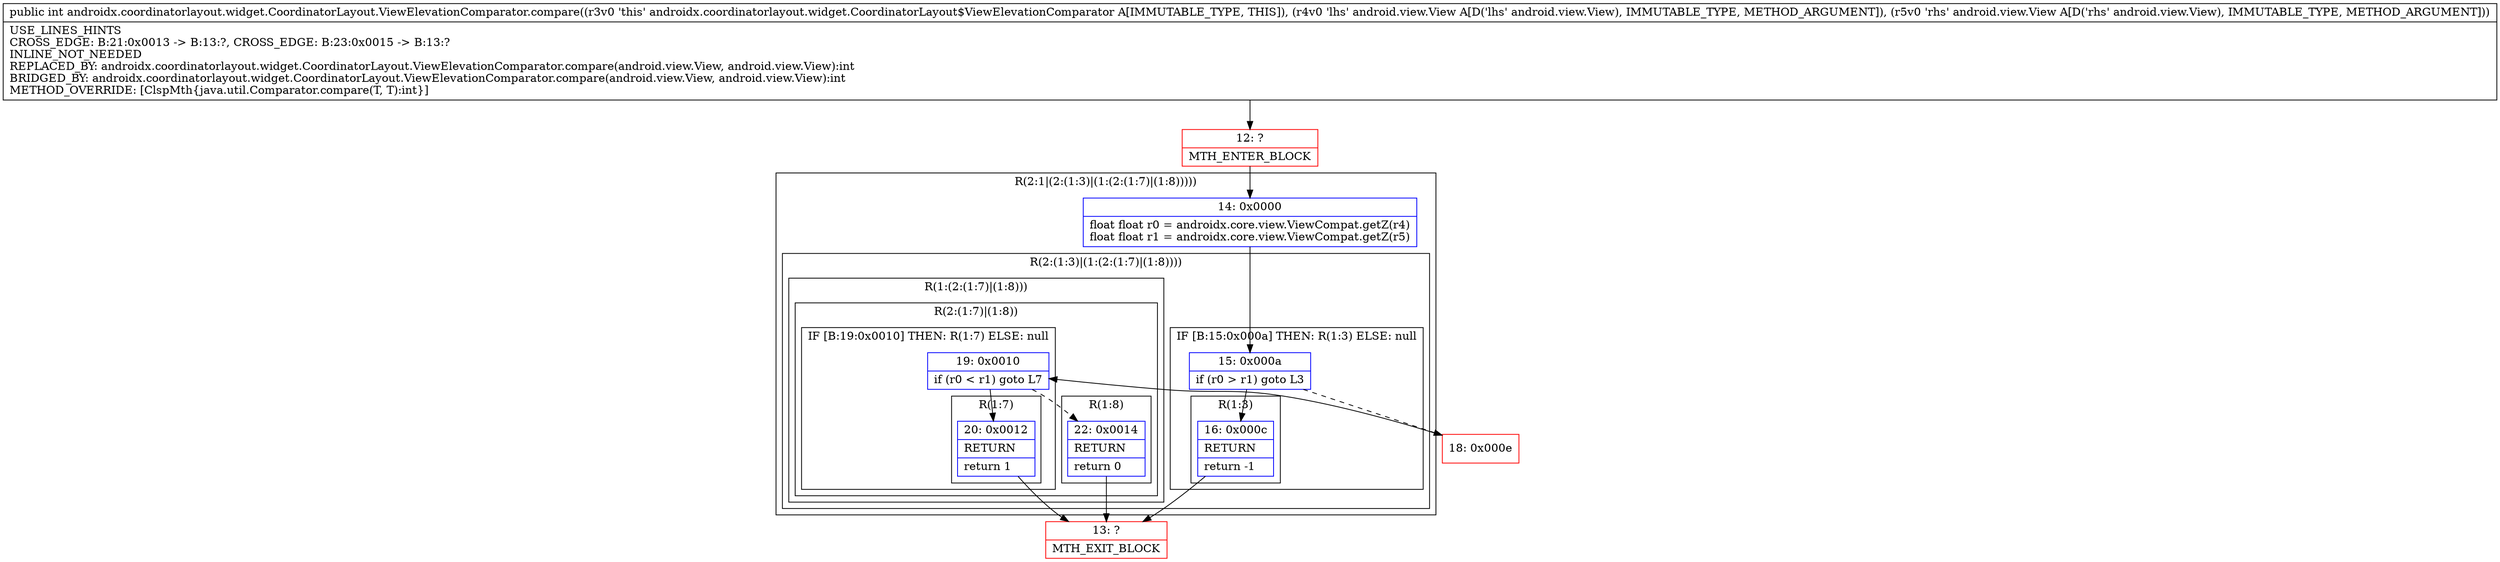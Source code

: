 digraph "CFG forandroidx.coordinatorlayout.widget.CoordinatorLayout.ViewElevationComparator.compare(Landroid\/view\/View;Landroid\/view\/View;)I" {
subgraph cluster_Region_210915455 {
label = "R(2:1|(2:(1:3)|(1:(2:(1:7)|(1:8)))))";
node [shape=record,color=blue];
Node_14 [shape=record,label="{14\:\ 0x0000|float float r0 = androidx.core.view.ViewCompat.getZ(r4)\lfloat float r1 = androidx.core.view.ViewCompat.getZ(r5)\l}"];
subgraph cluster_Region_1850394375 {
label = "R(2:(1:3)|(1:(2:(1:7)|(1:8))))";
node [shape=record,color=blue];
subgraph cluster_IfRegion_1397666500 {
label = "IF [B:15:0x000a] THEN: R(1:3) ELSE: null";
node [shape=record,color=blue];
Node_15 [shape=record,label="{15\:\ 0x000a|if (r0 \> r1) goto L3\l}"];
subgraph cluster_Region_1189008227 {
label = "R(1:3)";
node [shape=record,color=blue];
Node_16 [shape=record,label="{16\:\ 0x000c|RETURN\l|return \-1\l}"];
}
}
subgraph cluster_Region_449753011 {
label = "R(1:(2:(1:7)|(1:8)))";
node [shape=record,color=blue];
subgraph cluster_Region_965121779 {
label = "R(2:(1:7)|(1:8))";
node [shape=record,color=blue];
subgraph cluster_IfRegion_1754432326 {
label = "IF [B:19:0x0010] THEN: R(1:7) ELSE: null";
node [shape=record,color=blue];
Node_19 [shape=record,label="{19\:\ 0x0010|if (r0 \< r1) goto L7\l}"];
subgraph cluster_Region_21761083 {
label = "R(1:7)";
node [shape=record,color=blue];
Node_20 [shape=record,label="{20\:\ 0x0012|RETURN\l|return 1\l}"];
}
}
subgraph cluster_Region_834241210 {
label = "R(1:8)";
node [shape=record,color=blue];
Node_22 [shape=record,label="{22\:\ 0x0014|RETURN\l|return 0\l}"];
}
}
}
}
}
Node_12 [shape=record,color=red,label="{12\:\ ?|MTH_ENTER_BLOCK\l}"];
Node_13 [shape=record,color=red,label="{13\:\ ?|MTH_EXIT_BLOCK\l}"];
Node_18 [shape=record,color=red,label="{18\:\ 0x000e}"];
MethodNode[shape=record,label="{public int androidx.coordinatorlayout.widget.CoordinatorLayout.ViewElevationComparator.compare((r3v0 'this' androidx.coordinatorlayout.widget.CoordinatorLayout$ViewElevationComparator A[IMMUTABLE_TYPE, THIS]), (r4v0 'lhs' android.view.View A[D('lhs' android.view.View), IMMUTABLE_TYPE, METHOD_ARGUMENT]), (r5v0 'rhs' android.view.View A[D('rhs' android.view.View), IMMUTABLE_TYPE, METHOD_ARGUMENT]))  | USE_LINES_HINTS\lCROSS_EDGE: B:21:0x0013 \-\> B:13:?, CROSS_EDGE: B:23:0x0015 \-\> B:13:?\lINLINE_NOT_NEEDED\lREPLACED_BY: androidx.coordinatorlayout.widget.CoordinatorLayout.ViewElevationComparator.compare(android.view.View, android.view.View):int\lBRIDGED_BY: androidx.coordinatorlayout.widget.CoordinatorLayout.ViewElevationComparator.compare(android.view.View, android.view.View):int\lMETHOD_OVERRIDE: [ClspMth\{java.util.Comparator.compare(T, T):int\}]\l}"];
MethodNode -> Node_12;Node_14 -> Node_15;
Node_15 -> Node_16;
Node_15 -> Node_18[style=dashed];
Node_16 -> Node_13;
Node_19 -> Node_20;
Node_19 -> Node_22[style=dashed];
Node_20 -> Node_13;
Node_22 -> Node_13;
Node_12 -> Node_14;
Node_18 -> Node_19;
}

